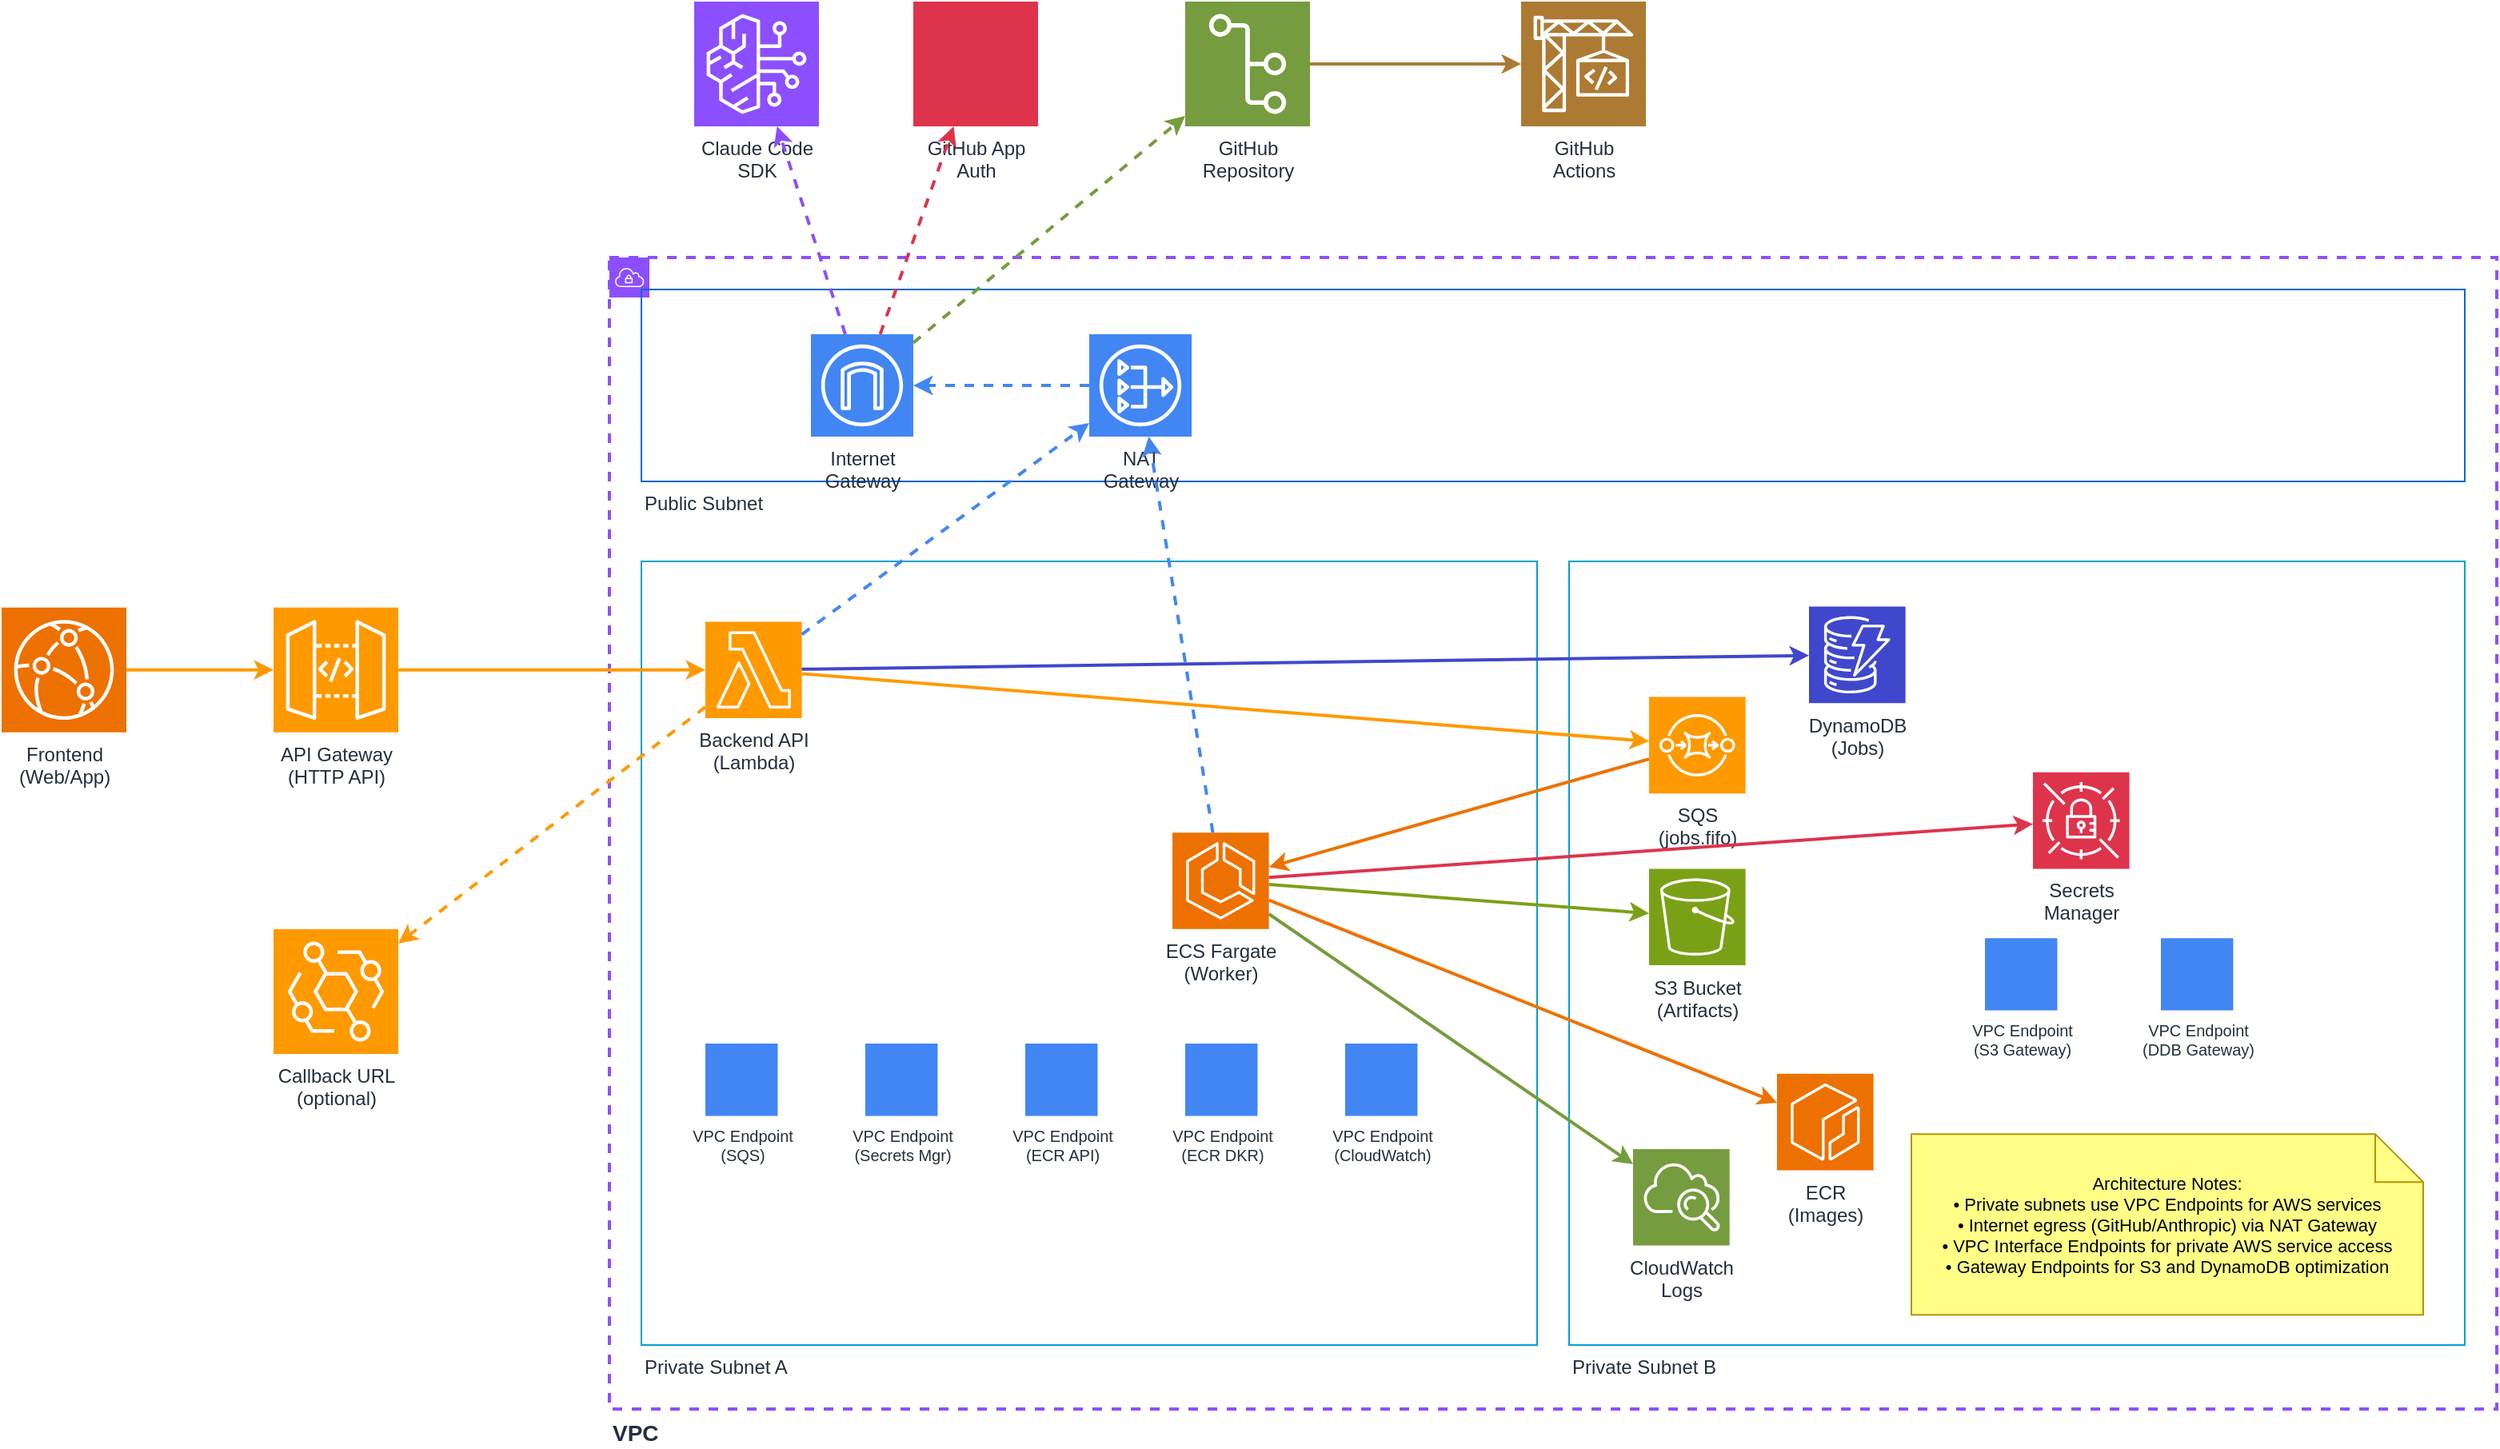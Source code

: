 <mxfile version="28.0.7">
  <diagram id="aws-detailed-architecture" name="AWS Detailed Architecture">
    <mxGraphModel dx="2066" dy="1103" grid="1" gridSize="10" guides="1" tooltips="1" connect="1" arrows="1" fold="1" page="1" pageScale="1" pageWidth="1920" pageHeight="1080" math="0" shadow="0">
      <root>
        <mxCell id="0" />
        <mxCell id="1" parent="0" />
        <mxCell id="vpc" value="VPC" style="sketch=0;points=[[0,0,0],[0.25,0,0],[0.5,0,0],[0.75,0,0],[1,0,0],[0,1,0],[0.25,1,0],[0.5,1,0],[0.75,1,0],[1,1,0]];outlineConnect=0;fontColor=#232F3E;fillColor=none;strokeColor=#8C4FFF;dashed=1;verticalLabelPosition=bottom;verticalAlign=top;align=left;html=1;fontSize=14;fontStyle=1;shape=mxgraph.aws4.group;grIcon=mxgraph.aws4.group_vpc;strokeWidth=2;" parent="1" vertex="1">
          <mxGeometry x="450" y="270" width="1180" height="720" as="geometry" />
        </mxCell>
        <mxCell id="subnetB" value="Private Subnet B" style="sketch=0;points=[[0,0,0],[0.25,0,0],[0.5,0,0],[0.75,0,0],[1,0,0],[0,1,0],[0.25,1,0],[0.5,1,0],[0.75,1,0],[1,1,0]];outlineConnect=0;fontColor=#232F3E;fillColor=none;strokeColor=#00A1C9;dashed=0;verticalLabelPosition=bottom;verticalAlign=top;align=left;html=1;fontSize=12;shape=mxgraph.aws4.group;grIcon=mxgraph.aws4.group_private_subnet;strokeWidth=1;" parent="vpc" vertex="1">
          <mxGeometry x="600" y="190" width="560" height="490" as="geometry" />
        </mxCell>
        <mxCell id="s3" value="S3 Bucket&#xa;(Artifacts)" style="sketch=0;points=[[0,0,0],[0.25,0,0],[0.5,0,0],[0.75,0,0],[1,0,0],[0,1,0],[0.25,1,0],[0.5,1,0],[0.75,1,0],[1,1,0],[0,0.25,0],[0,0.5,0],[0,0.75,0],[1,0.25,0],[1,0.5,0],[1,0.75,0]];outlineConnect=0;fontColor=#232F3E;fillColor=#7AA116;strokeColor=#ffffff;dashed=0;verticalLabelPosition=bottom;verticalAlign=top;align=center;html=1;fontSize=12;fontStyle=0;aspect=fixed;shape=mxgraph.aws4.resourceIcon;resIcon=mxgraph.aws4.s3;" parent="subnetB" vertex="1">
          <mxGeometry x="50" y="192.231" width="60.308" height="60.308" as="geometry" />
        </mxCell>
        <mxCell id="ddb" value="DynamoDB&#xa;(Jobs)" style="sketch=0;points=[[0,0,0],[0.25,0,0],[0.5,0,0],[0.75,0,0],[1,0,0],[0,1,0],[0.25,1,0],[0.5,1,0],[0.75,1,0],[1,1,0],[0,0.25,0],[0,0.5,0],[0,0.75,0],[1,0.25,0],[1,0.5,0],[1,0.75,0]];outlineConnect=0;fontColor=#232F3E;fillColor=#3F48CC;strokeColor=#ffffff;dashed=0;verticalLabelPosition=bottom;verticalAlign=top;align=center;html=1;fontSize=12;fontStyle=0;aspect=fixed;shape=mxgraph.aws4.resourceIcon;resIcon=mxgraph.aws4.dynamodb;" parent="subnetB" vertex="1">
          <mxGeometry x="150" y="28.269" width="60.308" height="60.308" as="geometry" />
        </mxCell>
        <mxCell id="sqs" value="SQS&#xa;(jobs.fifo)" style="sketch=0;points=[[0,0,0],[0.25,0,0],[0.5,0,0],[0.75,0,0],[1,0,0],[0,1,0],[0.25,1,0],[0.5,1,0],[0.75,1,0],[1,1,0],[0,0.25,0],[0,0.5,0],[0,0.75,0],[1,0.25,0],[1,0.5,0],[1,0.75,0]];outlineConnect=0;fontColor=#232F3E;fillColor=#FF9900;strokeColor=#ffffff;dashed=0;verticalLabelPosition=bottom;verticalAlign=top;align=center;html=1;fontSize=12;fontStyle=0;aspect=fixed;shape=mxgraph.aws4.resourceIcon;resIcon=mxgraph.aws4.sqs;" parent="subnetB" vertex="1">
          <mxGeometry x="50" y="84.808" width="60.308" height="60.308" as="geometry" />
        </mxCell>
        <mxCell id="sm" value="Secrets&#xa;Manager" style="sketch=0;points=[[0,0,0],[0.25,0,0],[0.5,0,0],[0.75,0,0],[1,0,0],[0,1,0],[0.25,1,0],[0.5,1,0],[0.75,1,0],[1,1,0],[0,0.25,0],[0,0.5,0],[0,0.75,0],[1,0.25,0],[1,0.5,0],[1,0.75,0]];outlineConnect=0;fontColor=#232F3E;fillColor=#DD344C;strokeColor=#ffffff;dashed=0;verticalLabelPosition=bottom;verticalAlign=top;align=center;html=1;fontSize=12;fontStyle=0;aspect=fixed;shape=mxgraph.aws4.resourceIcon;resIcon=mxgraph.aws4.secrets_manager;" parent="subnetB" vertex="1">
          <mxGeometry x="290" y="131.923" width="60.308" height="60.308" as="geometry" />
        </mxCell>
        <mxCell id="ecr" value="ECR&#xa;(Images)" style="sketch=0;points=[[0,0,0],[0.25,0,0],[0.5,0,0],[0.75,0,0],[1,0,0],[0,1,0],[0.25,1,0],[0.5,1,0],[0.75,1,0],[1,1,0],[0,0.25,0],[0,0.5,0],[0,0.75,0],[1,0.25,0],[1,0.5,0],[1,0.75,0]];outlineConnect=0;fontColor=#232F3E;fillColor=#ED7100;strokeColor=#ffffff;dashed=0;verticalLabelPosition=bottom;verticalAlign=top;align=center;html=1;fontSize=12;fontStyle=0;aspect=fixed;shape=mxgraph.aws4.resourceIcon;resIcon=mxgraph.aws4.ecr;" parent="subnetB" vertex="1">
          <mxGeometry x="130" y="320.385" width="60.308" height="60.308" as="geometry" />
        </mxCell>
        <mxCell id="cw" value="CloudWatch&#xa;Logs" style="sketch=0;points=[[0,0,0],[0.25,0,0],[0.5,0,0],[0.75,0,0],[1,0,0],[0,1,0],[0.25,1,0],[0.5,1,0],[0.75,1,0],[1,1,0],[0,0.25,0],[0,0.5,0],[0,0.75,0],[1,0.25,0],[1,0.5,0],[1,0.75,0]];outlineConnect=0;fontColor=#232F3E;fillColor=#759C3E;strokeColor=#ffffff;dashed=0;verticalLabelPosition=bottom;verticalAlign=top;align=center;html=1;fontSize=12;fontStyle=0;aspect=fixed;shape=mxgraph.aws4.resourceIcon;resIcon=mxgraph.aws4.cloudwatch;" parent="subnetB" vertex="1">
          <mxGeometry x="40" y="367.5" width="60.308" height="60.308" as="geometry" />
        </mxCell>
        <mxCell id="vpceS3gw" value="VPC Endpoint&#xa;(S3 Gateway)" style="sketch=0;points=[[0,0,0],[0.25,0,0],[0.5,0,0],[0.75,0,0],[1,0,0],[0,1,0],[0.25,1,0],[0.5,1,0],[0.75,1,0],[1,1,0],[0,0.25,0],[0,0.5,0],[0,0.75,0],[1,0.25,0],[1,0.5,0],[1,0.75,0]];outlineConnect=0;fontColor=#232F3E;fillColor=#4286F4;strokeColor=#ffffff;dashed=0;verticalLabelPosition=bottom;verticalAlign=top;align=center;html=1;fontSize=10;fontStyle=0;aspect=fixed;shape=mxgraph.aws4.resourceIcon;resIcon=mxgraph.aws4.vpc_endpoint;" parent="subnetB" vertex="1">
          <mxGeometry x="260" y="235.577" width="45.231" height="45.231" as="geometry" />
        </mxCell>
        <mxCell id="vpceDDBgw" value="VPC Endpoint&#xa;(DDB Gateway)" style="sketch=0;points=[[0,0,0],[0.25,0,0],[0.5,0,0],[0.75,0,0],[1,0,0],[0,1,0],[0.25,1,0],[0.5,1,0],[0.75,1,0],[1,1,0],[0,0.25,0],[0,0.5,0],[0,0.75,0],[1,0.25,0],[1,0.5,0],[1,0.75,0]];outlineConnect=0;fontColor=#232F3E;fillColor=#4286F4;strokeColor=#ffffff;dashed=0;verticalLabelPosition=bottom;verticalAlign=top;align=center;html=1;fontSize=10;fontStyle=0;aspect=fixed;shape=mxgraph.aws4.resourceIcon;resIcon=mxgraph.aws4.vpc_endpoint;" parent="subnetB" vertex="1">
          <mxGeometry x="370" y="235.577" width="45.231" height="45.231" as="geometry" />
        </mxCell>
        <mxCell id="note1" value="Architecture Notes:&#xa;• Private subnets use VPC Endpoints for AWS services&#xa;• Internet egress (GitHub/Anthropic) via NAT Gateway&#xa;• VPC Interface Endpoints for private AWS service access&#xa;• Gateway Endpoints for S3 and DynamoDB optimization" style="shape=note;whiteSpace=wrap;fillColor=#FFFF88;strokeColor=#B29500;fontSize=11;fontColor=#000000;" parent="subnetB" vertex="1">
          <mxGeometry x="214" y="358.077" width="320" height="113.077" as="geometry" />
        </mxCell>
        <mxCell id="subnetPub" value="Public Subnet" style="sketch=0;points=[[0,0,0],[0.25,0,0],[0.5,0,0],[0.75,0,0],[1,0,0],[0,1,0],[0.25,1,0],[0.5,1,0],[0.75,1,0],[1,1,0]];outlineConnect=0;fontColor=#232F3E;fillColor=none;strokeColor=#0066CC;dashed=0;verticalLabelPosition=bottom;verticalAlign=top;align=left;html=1;fontSize=12;shape=mxgraph.aws4.group;grIcon=mxgraph.aws4.group_public_subnet;strokeWidth=1;" parent="vpc" vertex="1">
          <mxGeometry x="20" y="20" width="1140" height="120" as="geometry" />
        </mxCell>
        <mxCell id="igw" value="Internet&#xa;Gateway" style="sketch=0;points=[[0,0,0],[0.25,0,0],[0.5,0,0],[0.75,0,0],[1,0,0],[0,1,0],[0.25,1,0],[0.5,1,0],[0.75,1,0],[1,1,0],[0,0.25,0],[0,0.5,0],[0,0.75,0],[1,0.25,0],[1,0.5,0],[1,0.75,0]];outlineConnect=0;fontColor=#232F3E;fillColor=#4286F4;strokeColor=#ffffff;dashed=0;verticalLabelPosition=bottom;verticalAlign=top;align=center;html=1;fontSize=12;fontStyle=0;aspect=fixed;shape=mxgraph.aws4.resourceIcon;resIcon=mxgraph.aws4.internet_gateway;" parent="subnetPub" vertex="1">
          <mxGeometry x="106" y="28" width="64" height="64" as="geometry" />
        </mxCell>
        <mxCell id="natgw" value="NAT&#xa;Gateway" style="sketch=0;points=[[0,0,0],[0.25,0,0],[0.5,0,0],[0.75,0,0],[1,0,0],[0,1,0],[0.25,1,0],[0.5,1,0],[0.75,1,0],[1,1,0],[0,0.25,0],[0,0.5,0],[0,0.75,0],[1,0.25,0],[1,0.5,0],[1,0.75,0]];outlineConnect=0;fontColor=#232F3E;fillColor=#4286F4;strokeColor=#ffffff;dashed=0;verticalLabelPosition=bottom;verticalAlign=top;align=center;html=1;fontSize=12;fontStyle=0;aspect=fixed;shape=mxgraph.aws4.resourceIcon;resIcon=mxgraph.aws4.nat_gateway;" parent="subnetPub" vertex="1">
          <mxGeometry x="280" y="28" width="64" height="64" as="geometry" />
        </mxCell>
        <mxCell id="subnetA" value="Private Subnet A" style="sketch=0;points=[[0,0,0],[0.25,0,0],[0.5,0,0],[0.75,0,0],[1,0,0],[0,1,0],[0.25,1,0],[0.5,1,0],[0.75,1,0],[1,1,0]];outlineConnect=0;fontColor=#232F3E;fillColor=none;strokeColor=#00A1C9;dashed=0;verticalLabelPosition=bottom;verticalAlign=top;align=left;html=1;fontSize=12;shape=mxgraph.aws4.group;grIcon=mxgraph.aws4.group_private_subnet;strokeWidth=1;" parent="vpc" vertex="1">
          <mxGeometry x="20" y="190" width="560" height="490" as="geometry" />
        </mxCell>
        <mxCell id="lambda" value="Backend API&#xa;(Lambda)" style="sketch=0;points=[[0,0,0],[0.25,0,0],[0.5,0,0],[0.75,0,0],[1,0,0],[0,1,0],[0.25,1,0],[0.5,1,0],[0.75,1,0],[1,1,0],[0,0.25,0],[0,0.5,0],[0,0.75,0],[1,0.25,0],[1,0.5,0],[1,0.75,0]];outlineConnect=0;fontColor=#232F3E;fillColor=#FF9900;strokeColor=#ffffff;dashed=0;verticalLabelPosition=bottom;verticalAlign=top;align=center;html=1;fontSize=12;fontStyle=0;aspect=fixed;shape=mxgraph.aws4.resourceIcon;resIcon=mxgraph.aws4.lambda;" parent="subnetA" vertex="1">
          <mxGeometry x="40" y="37.692" width="60.308" height="60.308" as="geometry" />
        </mxCell>
        <mxCell id="ecs" value="ECS Fargate&#xa;(Worker)" style="sketch=0;points=[[0,0,0],[0.25,0,0],[0.5,0,0],[0.75,0,0],[1,0,0],[0,1,0],[0.25,1,0],[0.5,1,0],[0.75,1,0],[1,1,0],[0,0.25,0],[0,0.5,0],[0,0.75,0],[1,0.25,0],[1,0.5,0],[1,0.75,0]];outlineConnect=0;fontColor=#232F3E;fillColor=#ED7100;strokeColor=#ffffff;dashed=0;verticalLabelPosition=bottom;verticalAlign=top;align=center;html=1;fontSize=12;fontStyle=0;aspect=fixed;shape=mxgraph.aws4.resourceIcon;resIcon=mxgraph.aws4.ecs;" parent="subnetA" vertex="1">
          <mxGeometry x="332" y="169.615" width="60.308" height="60.308" as="geometry" />
        </mxCell>
        <mxCell id="vpceSQS" value="VPC Endpoint&#xa;(SQS)" style="sketch=0;points=[[0,0,0],[0.25,0,0],[0.5,0,0],[0.75,0,0],[1,0,0],[0,1,0],[0.25,1,0],[0.5,1,0],[0.75,1,0],[1,1,0],[0,0.25,0],[0,0.5,0],[0,0.75,0],[1,0.25,0],[1,0.5,0],[1,0.75,0]];outlineConnect=0;fontColor=#232F3E;fillColor=#4286F4;strokeColor=#ffffff;dashed=0;verticalLabelPosition=bottom;verticalAlign=top;align=center;html=1;fontSize=10;fontStyle=0;aspect=fixed;shape=mxgraph.aws4.resourceIcon;resIcon=mxgraph.aws4.vpc_endpoints;" parent="subnetA" vertex="1">
          <mxGeometry x="40" y="301.538" width="45.231" height="45.231" as="geometry" />
        </mxCell>
        <mxCell id="vpceSM" value="VPC Endpoint&#xa;(Secrets Mgr)" style="sketch=0;points=[[0,0,0],[0.25,0,0],[0.5,0,0],[0.75,0,0],[1,0,0],[0,1,0],[0.25,1,0],[0.5,1,0],[0.75,1,0],[1,1,0],[0,0.25,0],[0,0.5,0],[0,0.75,0],[1,0.25,0],[1,0.5,0],[1,0.75,0]];outlineConnect=0;fontColor=#232F3E;fillColor=#4286F4;strokeColor=#ffffff;dashed=0;verticalLabelPosition=bottom;verticalAlign=top;align=center;html=1;fontSize=10;fontStyle=0;aspect=fixed;shape=mxgraph.aws4.resourceIcon;resIcon=mxgraph.aws4.vpc_endpoints;" parent="subnetA" vertex="1">
          <mxGeometry x="140" y="301.538" width="45.231" height="45.231" as="geometry" />
        </mxCell>
        <mxCell id="vpceECRAPI" value="VPC Endpoint&#xa;(ECR API)" style="sketch=0;points=[[0,0,0],[0.25,0,0],[0.5,0,0],[0.75,0,0],[1,0,0],[0,1,0],[0.25,1,0],[0.5,1,0],[0.75,1,0],[1,1,0],[0,0.25,0],[0,0.5,0],[0,0.75,0],[1,0.25,0],[1,0.5,0],[1,0.75,0]];outlineConnect=0;fontColor=#232F3E;fillColor=#4286F4;strokeColor=#ffffff;dashed=0;verticalLabelPosition=bottom;verticalAlign=top;align=center;html=1;fontSize=10;fontStyle=0;aspect=fixed;shape=mxgraph.aws4.resourceIcon;resIcon=mxgraph.aws4.vpc_endpoints;" parent="subnetA" vertex="1">
          <mxGeometry x="240" y="301.538" width="45.231" height="45.231" as="geometry" />
        </mxCell>
        <mxCell id="vpceECRDKR" value="VPC Endpoint&#xa;(ECR DKR)" style="sketch=0;points=[[0,0,0],[0.25,0,0],[0.5,0,0],[0.75,0,0],[1,0,0],[0,1,0],[0.25,1,0],[0.5,1,0],[0.75,1,0],[1,1,0],[0,0.25,0],[0,0.5,0],[0,0.75,0],[1,0.25,0],[1,0.5,0],[1,0.75,0]];outlineConnect=0;fontColor=#232F3E;fillColor=#4286F4;strokeColor=#ffffff;dashed=0;verticalLabelPosition=bottom;verticalAlign=top;align=center;html=1;fontSize=10;fontStyle=0;aspect=fixed;shape=mxgraph.aws4.resourceIcon;resIcon=mxgraph.aws4.vpc_endpoints;" parent="subnetA" vertex="1">
          <mxGeometry x="340" y="301.538" width="45.231" height="45.231" as="geometry" />
        </mxCell>
        <mxCell id="vpceLogs" value="VPC Endpoint&#xa;(CloudWatch)" style="sketch=0;points=[[0,0,0],[0.25,0,0],[0.5,0,0],[0.75,0,0],[1,0,0],[0,1,0],[0.25,1,0],[0.5,1,0],[0.75,1,0],[1,1,0],[0,0.25,0],[0,0.5,0],[0,0.75,0],[1,0.25,0],[1,0.5,0],[1,0.75,0]];outlineConnect=0;fontColor=#232F3E;fillColor=#4286F4;strokeColor=#ffffff;dashed=0;verticalLabelPosition=bottom;verticalAlign=top;align=center;html=1;fontSize=10;fontStyle=0;aspect=fixed;shape=mxgraph.aws4.resourceIcon;resIcon=mxgraph.aws4.vpc_endpoints;" parent="subnetA" vertex="1">
          <mxGeometry x="440" y="301.538" width="45.231" height="45.231" as="geometry" />
        </mxCell>
        <mxCell id="fe" value="Frontend&#xa;(Web/App)" style="sketch=0;points=[[0,0,0],[0.25,0,0],[0.5,0,0],[0.75,0,0],[1,0,0],[0,1,0],[0.25,1,0],[0.5,1,0],[0.75,1,0],[1,1,0],[0,0.25,0],[0,0.5,0],[0,0.75,0],[1,0.25,0],[1,0.5,0],[1,0.75,0]];outlineConnect=0;fontColor=#232F3E;fillColor=#ED7100;strokeColor=#ffffff;dashed=0;verticalLabelPosition=bottom;verticalAlign=top;align=center;html=1;fontSize=12;fontStyle=0;aspect=fixed;shape=mxgraph.aws4.resourceIcon;resIcon=mxgraph.aws4.cloudfront;" parent="1" vertex="1">
          <mxGeometry x="70" y="488.846" width="78" height="78" as="geometry" />
        </mxCell>
        <mxCell id="apigw" value="API Gateway&#xa;(HTTP API)" style="sketch=0;points=[[0,0,0],[0.25,0,0],[0.5,0,0],[0.75,0,0],[1,0,0],[0,1,0],[0.25,1,0],[0.5,1,0],[0.75,1,0],[1,1,0],[0,0.25,0],[0,0.5,0],[0,0.75,0],[1,0.25,0],[1,0.5,0],[1,0.75,0]];outlineConnect=0;fontColor=#232F3E;fillColor=#FF9900;strokeColor=#ffffff;dashed=0;verticalLabelPosition=bottom;verticalAlign=top;align=center;html=1;fontSize=12;fontStyle=0;aspect=fixed;shape=mxgraph.aws4.resourceIcon;resIcon=mxgraph.aws4.api_gateway;" parent="1" vertex="1">
          <mxGeometry x="240" y="488.846" width="78" height="78" as="geometry" />
        </mxCell>
        <mxCell id="github" value="GitHub&#xa;Repository" style="sketch=0;points=[[0,0,0],[0.25,0,0],[0.5,0,0],[0.75,0,0],[1,0,0],[0,1,0],[0.25,1,0],[0.5,1,0],[0.75,1,0],[1,1,0],[0,0.25,0],[0,0.5,0],[0,0.75,0],[1,0.25,0],[1,0.5,0],[1,0.75,0]];outlineConnect=0;fontColor=#232F3E;fillColor=#759C3E;strokeColor=#ffffff;dashed=0;verticalLabelPosition=bottom;verticalAlign=top;align=center;html=1;fontSize=12;fontStyle=0;aspect=fixed;shape=mxgraph.aws4.resourceIcon;resIcon=mxgraph.aws4.git_repository;" parent="1" vertex="1">
          <mxGeometry x="810" y="110" width="78" height="78" as="geometry" />
        </mxCell>
        <mxCell id="ghapp" value="GitHub App&#xa;Auth" style="sketch=0;points=[[0,0,0],[0.25,0,0],[0.5,0,0],[0.75,0,0],[1,0,0],[0,1,0],[0.25,1,0],[0.5,1,0],[0.75,1,0],[1,1,0],[0,0.25,0],[0,0.5,0],[0,0.75,0],[1,0.25,0],[1,0.5,0],[1,0.75,0]];outlineConnect=0;fontColor=#232F3E;fillColor=#DD344C;strokeColor=#ffffff;dashed=0;verticalLabelPosition=bottom;verticalAlign=top;align=center;html=1;fontSize=12;fontStyle=0;aspect=fixed;shape=mxgraph.aws4.resourceIcon;resIcon=mxgraph.aws4.iam_identity_center;" parent="1" vertex="1">
          <mxGeometry x="640" y="110" width="78" height="78" as="geometry" />
        </mxCell>
        <mxCell id="anthropic" value="Claude Code&#xa;SDK" style="sketch=0;points=[[0,0,0],[0.25,0,0],[0.5,0,0],[0.75,0,0],[1,0,0],[0,1,0],[0.25,1,0],[0.5,1,0],[0.75,1,0],[1,1,0],[0,0.25,0],[0,0.5,0],[0,0.75,0],[1,0.25,0],[1,0.5,0],[1,0.75,0]];outlineConnect=0;fontColor=#232F3E;fillColor=#8C4FFF;strokeColor=#ffffff;dashed=0;verticalLabelPosition=bottom;verticalAlign=top;align=center;html=1;fontSize=12;fontStyle=0;aspect=fixed;shape=mxgraph.aws4.resourceIcon;resIcon=mxgraph.aws4.bedrock;" parent="1" vertex="1">
          <mxGeometry x="503" y="110" width="78" height="78" as="geometry" />
        </mxCell>
        <mxCell id="ci" value="GitHub&#xa;Actions" style="sketch=0;points=[[0,0,0],[0.25,0,0],[0.5,0,0],[0.75,0,0],[1,0,0],[0,1,0],[0.25,1,0],[0.5,1,0],[0.75,1,0],[1,1,0],[0,0.25,0],[0,0.5,0],[0,0.75,0],[1,0.25,0],[1,0.5,0],[1,0.75,0]];outlineConnect=0;fontColor=#232F3E;fillColor=#AD7A33;strokeColor=#ffffff;dashed=0;verticalLabelPosition=bottom;verticalAlign=top;align=center;html=1;fontSize=12;fontStyle=0;aspect=fixed;shape=mxgraph.aws4.resourceIcon;resIcon=mxgraph.aws4.codebuild;" parent="1" vertex="1">
          <mxGeometry x="1020" y="110" width="78" height="78" as="geometry" />
        </mxCell>
        <mxCell id="callback" value="Callback URL&#xa;(optional)" style="sketch=0;points=[[0,0,0],[0.25,0,0],[0.5,0,0],[0.75,0,0],[1,0,0],[0,1,0],[0.25,1,0],[0.5,1,0],[0.75,1,0],[1,1,0],[0,0.25,0],[0,0.5,0],[0,0.75,0],[1,0.25,0],[1,0.5,0],[1,0.75,0]];outlineConnect=0;fontColor=#232F3E;fillColor=#FF9900;strokeColor=#ffffff;dashed=0;verticalLabelPosition=bottom;verticalAlign=top;align=center;html=1;fontSize=12;fontStyle=0;aspect=fixed;shape=mxgraph.aws4.resourceIcon;resIcon=mxgraph.aws4.eventbridge;" parent="1" vertex="1">
          <mxGeometry x="240" y="690" width="78" height="78" as="geometry" />
        </mxCell>
        <mxCell id="edge1" style="strokeColor=#FF9900;strokeWidth=2;endArrow=classic;endFill=1;" parent="1" source="fe" target="apigw" edge="1">
          <mxGeometry relative="1" as="geometry" />
        </mxCell>
        <mxCell id="edge2" style="strokeColor=#FF9900;strokeWidth=2;endArrow=classic;endFill=1;" parent="1" source="apigw" target="lambda" edge="1">
          <mxGeometry relative="1" as="geometry" />
        </mxCell>
        <mxCell id="edge3" style="strokeColor=#FF9900;strokeWidth=2;endArrow=classic;endFill=1;" parent="1" source="lambda" target="sqs" edge="1">
          <mxGeometry relative="1" as="geometry" />
        </mxCell>
        <mxCell id="edge4" style="strokeColor=#3F48CC;strokeWidth=2;endArrow=classic;endFill=1;" parent="1" source="lambda" target="ddb" edge="1">
          <mxGeometry relative="1" as="geometry" />
        </mxCell>
        <mxCell id="edge5" style="strokeColor=#ED7100;strokeWidth=2;endArrow=classic;endFill=1;" parent="1" source="sqs" target="ecs" edge="1">
          <mxGeometry relative="1" as="geometry" />
        </mxCell>
        <mxCell id="edge6" style="strokeColor=#DD344C;strokeWidth=2;endArrow=classic;endFill=1;" parent="1" source="ecs" target="sm" edge="1">
          <mxGeometry relative="1" as="geometry" />
        </mxCell>
        <mxCell id="edge7" style="strokeColor=#7AA116;strokeWidth=2;endArrow=classic;endFill=1;" parent="1" source="ecs" target="s3" edge="1">
          <mxGeometry relative="1" as="geometry" />
        </mxCell>
        <mxCell id="edge8" style="strokeColor=#ED7100;strokeWidth=2;endArrow=classic;endFill=1;" parent="1" source="ecs" target="ecr" edge="1">
          <mxGeometry relative="1" as="geometry" />
        </mxCell>
        <mxCell id="edge9" style="strokeColor=#759C3E;strokeWidth=2;endArrow=classic;endFill=1;" parent="1" source="ecs" target="cw" edge="1">
          <mxGeometry relative="1" as="geometry" />
        </mxCell>
        <mxCell id="edgeNat1" style="dashed=1;strokeColor=#4286F4;strokeWidth=2;endArrow=classic;endFill=1;" parent="1" source="ecs" target="natgw" edge="1">
          <mxGeometry relative="1" as="geometry" />
        </mxCell>
        <mxCell id="edgeNat2" style="dashed=1;strokeColor=#4286F4;strokeWidth=2;endArrow=classic;endFill=1;" parent="1" source="lambda" target="natgw" edge="1">
          <mxGeometry relative="1" as="geometry" />
        </mxCell>
        <mxCell id="edgeNat3" style="dashed=1;strokeColor=#4286F4;strokeWidth=2;endArrow=classic;endFill=1;" parent="1" source="natgw" target="igw" edge="1">
          <mxGeometry relative="1" as="geometry" />
        </mxCell>
        <mxCell id="edgeGit" style="dashed=1;strokeColor=#759C3E;strokeWidth=2;endArrow=classic;endFill=1;" parent="1" source="igw" target="github" edge="1">
          <mxGeometry relative="1" as="geometry" />
        </mxCell>
        <mxCell id="edgeGhApp" style="dashed=1;strokeColor=#DD344C;strokeWidth=2;endArrow=classic;endFill=1;" parent="1" source="igw" target="ghapp" edge="1">
          <mxGeometry relative="1" as="geometry" />
        </mxCell>
        <mxCell id="edgeAnth" style="dashed=1;strokeColor=#8C4FFF;strokeWidth=2;endArrow=classic;endFill=1;" parent="1" source="igw" target="anthropic" edge="1">
          <mxGeometry relative="1" as="geometry" />
        </mxCell>
        <mxCell id="edgeCI" style="strokeColor=#AD7A33;strokeWidth=2;endArrow=classic;endFill=1;" parent="1" source="github" target="ci" edge="1">
          <mxGeometry relative="1" as="geometry" />
        </mxCell>
        <mxCell id="edgeCB" style="dashed=1;strokeColor=#FF9900;strokeWidth=2;endArrow=classic;endFill=1;" parent="1" source="lambda" target="callback" edge="1">
          <mxGeometry relative="1" as="geometry" />
        </mxCell>
      </root>
    </mxGraphModel>
  </diagram>
</mxfile>
